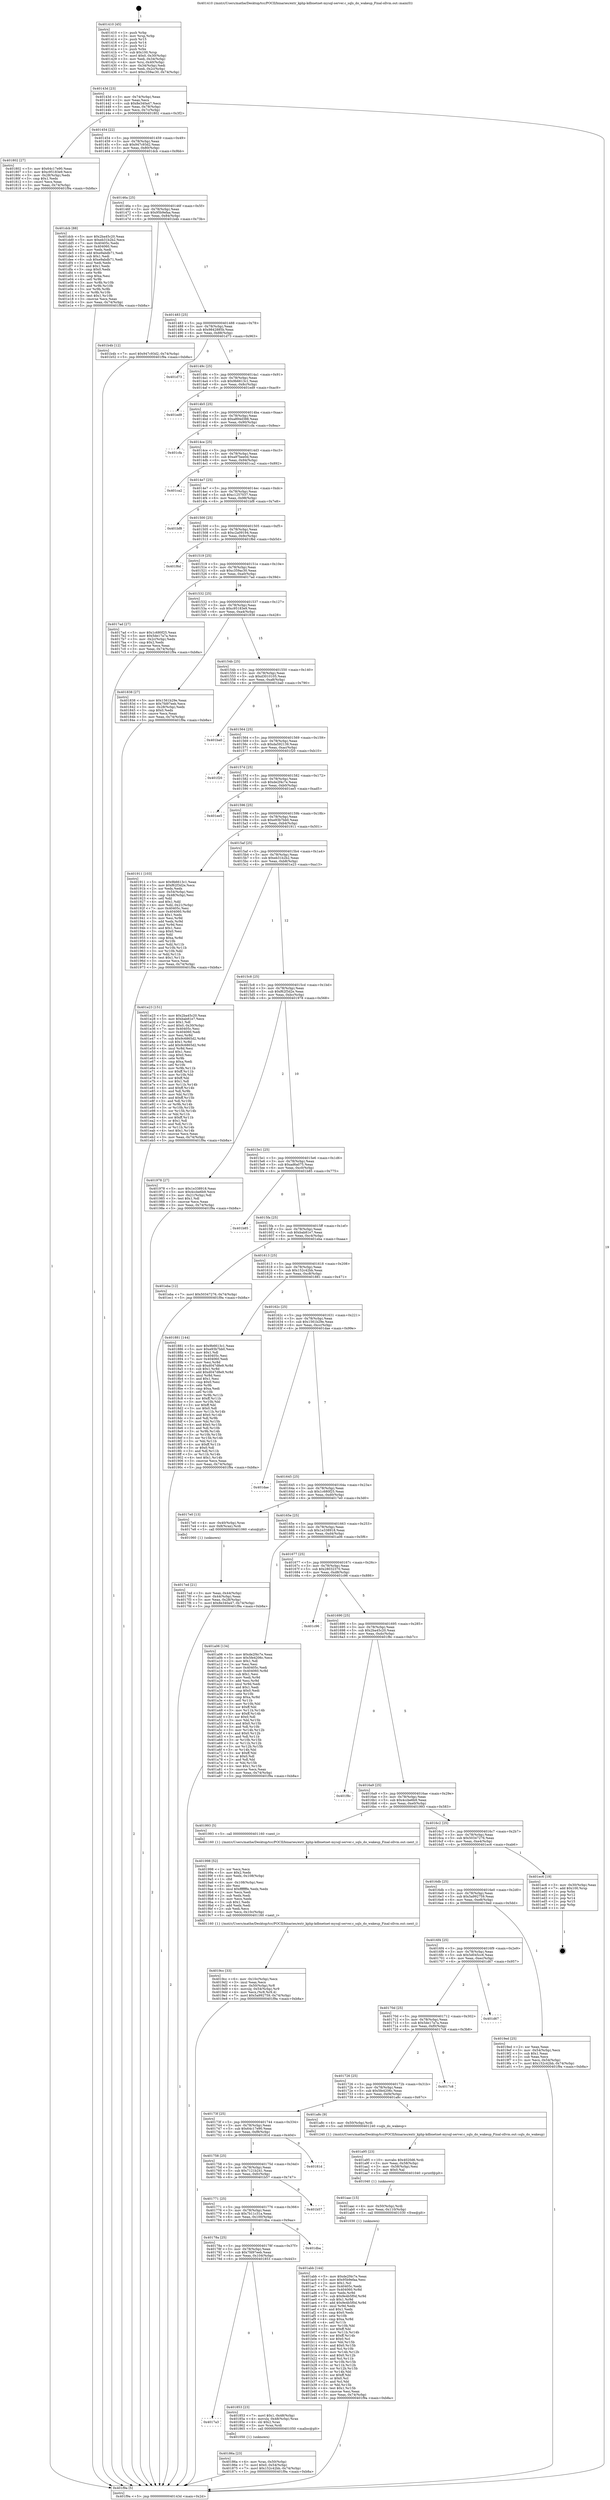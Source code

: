 digraph "0x401410" {
  label = "0x401410 (/mnt/c/Users/mathe/Desktop/tcc/POCII/binaries/extr_kphp-kdbnetnet-mysql-server.c_sqls_do_wakeup_Final-ollvm.out::main(0))"
  labelloc = "t"
  node[shape=record]

  Entry [label="",width=0.3,height=0.3,shape=circle,fillcolor=black,style=filled]
  "0x40143d" [label="{
     0x40143d [23]\l
     | [instrs]\l
     &nbsp;&nbsp;0x40143d \<+3\>: mov -0x74(%rbp),%eax\l
     &nbsp;&nbsp;0x401440 \<+2\>: mov %eax,%ecx\l
     &nbsp;&nbsp;0x401442 \<+6\>: sub $0x8e340a47,%ecx\l
     &nbsp;&nbsp;0x401448 \<+3\>: mov %eax,-0x78(%rbp)\l
     &nbsp;&nbsp;0x40144b \<+3\>: mov %ecx,-0x7c(%rbp)\l
     &nbsp;&nbsp;0x40144e \<+6\>: je 0000000000401802 \<main+0x3f2\>\l
  }"]
  "0x401802" [label="{
     0x401802 [27]\l
     | [instrs]\l
     &nbsp;&nbsp;0x401802 \<+5\>: mov $0x64c17e90,%eax\l
     &nbsp;&nbsp;0x401807 \<+5\>: mov $0xc95183e9,%ecx\l
     &nbsp;&nbsp;0x40180c \<+3\>: mov -0x28(%rbp),%edx\l
     &nbsp;&nbsp;0x40180f \<+3\>: cmp $0x1,%edx\l
     &nbsp;&nbsp;0x401812 \<+3\>: cmovl %ecx,%eax\l
     &nbsp;&nbsp;0x401815 \<+3\>: mov %eax,-0x74(%rbp)\l
     &nbsp;&nbsp;0x401818 \<+5\>: jmp 0000000000401f9a \<main+0xb8a\>\l
  }"]
  "0x401454" [label="{
     0x401454 [22]\l
     | [instrs]\l
     &nbsp;&nbsp;0x401454 \<+5\>: jmp 0000000000401459 \<main+0x49\>\l
     &nbsp;&nbsp;0x401459 \<+3\>: mov -0x78(%rbp),%eax\l
     &nbsp;&nbsp;0x40145c \<+5\>: sub $0x947c93d2,%eax\l
     &nbsp;&nbsp;0x401461 \<+3\>: mov %eax,-0x80(%rbp)\l
     &nbsp;&nbsp;0x401464 \<+6\>: je 0000000000401dcb \<main+0x9bb\>\l
  }"]
  Exit [label="",width=0.3,height=0.3,shape=circle,fillcolor=black,style=filled,peripheries=2]
  "0x401dcb" [label="{
     0x401dcb [88]\l
     | [instrs]\l
     &nbsp;&nbsp;0x401dcb \<+5\>: mov $0x2ba45c20,%eax\l
     &nbsp;&nbsp;0x401dd0 \<+5\>: mov $0xeb31b2b2,%ecx\l
     &nbsp;&nbsp;0x401dd5 \<+7\>: mov 0x40405c,%edx\l
     &nbsp;&nbsp;0x401ddc \<+7\>: mov 0x404060,%esi\l
     &nbsp;&nbsp;0x401de3 \<+2\>: mov %edx,%edi\l
     &nbsp;&nbsp;0x401de5 \<+6\>: add $0xe9abdb71,%edi\l
     &nbsp;&nbsp;0x401deb \<+3\>: sub $0x1,%edi\l
     &nbsp;&nbsp;0x401dee \<+6\>: sub $0xe9abdb71,%edi\l
     &nbsp;&nbsp;0x401df4 \<+3\>: imul %edi,%edx\l
     &nbsp;&nbsp;0x401df7 \<+3\>: and $0x1,%edx\l
     &nbsp;&nbsp;0x401dfa \<+3\>: cmp $0x0,%edx\l
     &nbsp;&nbsp;0x401dfd \<+4\>: sete %r8b\l
     &nbsp;&nbsp;0x401e01 \<+3\>: cmp $0xa,%esi\l
     &nbsp;&nbsp;0x401e04 \<+4\>: setl %r9b\l
     &nbsp;&nbsp;0x401e08 \<+3\>: mov %r8b,%r10b\l
     &nbsp;&nbsp;0x401e0b \<+3\>: and %r9b,%r10b\l
     &nbsp;&nbsp;0x401e0e \<+3\>: xor %r9b,%r8b\l
     &nbsp;&nbsp;0x401e11 \<+3\>: or %r8b,%r10b\l
     &nbsp;&nbsp;0x401e14 \<+4\>: test $0x1,%r10b\l
     &nbsp;&nbsp;0x401e18 \<+3\>: cmovne %ecx,%eax\l
     &nbsp;&nbsp;0x401e1b \<+3\>: mov %eax,-0x74(%rbp)\l
     &nbsp;&nbsp;0x401e1e \<+5\>: jmp 0000000000401f9a \<main+0xb8a\>\l
  }"]
  "0x40146a" [label="{
     0x40146a [25]\l
     | [instrs]\l
     &nbsp;&nbsp;0x40146a \<+5\>: jmp 000000000040146f \<main+0x5f\>\l
     &nbsp;&nbsp;0x40146f \<+3\>: mov -0x78(%rbp),%eax\l
     &nbsp;&nbsp;0x401472 \<+5\>: sub $0x95b9efaa,%eax\l
     &nbsp;&nbsp;0x401477 \<+6\>: mov %eax,-0x84(%rbp)\l
     &nbsp;&nbsp;0x40147d \<+6\>: je 0000000000401b4b \<main+0x73b\>\l
  }"]
  "0x401abb" [label="{
     0x401abb [144]\l
     | [instrs]\l
     &nbsp;&nbsp;0x401abb \<+5\>: mov $0xde2f4c7e,%eax\l
     &nbsp;&nbsp;0x401ac0 \<+5\>: mov $0x95b9efaa,%esi\l
     &nbsp;&nbsp;0x401ac5 \<+2\>: mov $0x1,%cl\l
     &nbsp;&nbsp;0x401ac7 \<+7\>: mov 0x40405c,%edx\l
     &nbsp;&nbsp;0x401ace \<+8\>: mov 0x404060,%r8d\l
     &nbsp;&nbsp;0x401ad6 \<+3\>: mov %edx,%r9d\l
     &nbsp;&nbsp;0x401ad9 \<+7\>: sub $0x9e4b5f0d,%r9d\l
     &nbsp;&nbsp;0x401ae0 \<+4\>: sub $0x1,%r9d\l
     &nbsp;&nbsp;0x401ae4 \<+7\>: add $0x9e4b5f0d,%r9d\l
     &nbsp;&nbsp;0x401aeb \<+4\>: imul %r9d,%edx\l
     &nbsp;&nbsp;0x401aef \<+3\>: and $0x1,%edx\l
     &nbsp;&nbsp;0x401af2 \<+3\>: cmp $0x0,%edx\l
     &nbsp;&nbsp;0x401af5 \<+4\>: sete %r10b\l
     &nbsp;&nbsp;0x401af9 \<+4\>: cmp $0xa,%r8d\l
     &nbsp;&nbsp;0x401afd \<+4\>: setl %r11b\l
     &nbsp;&nbsp;0x401b01 \<+3\>: mov %r10b,%bl\l
     &nbsp;&nbsp;0x401b04 \<+3\>: xor $0xff,%bl\l
     &nbsp;&nbsp;0x401b07 \<+3\>: mov %r11b,%r14b\l
     &nbsp;&nbsp;0x401b0a \<+4\>: xor $0xff,%r14b\l
     &nbsp;&nbsp;0x401b0e \<+3\>: xor $0x0,%cl\l
     &nbsp;&nbsp;0x401b11 \<+3\>: mov %bl,%r15b\l
     &nbsp;&nbsp;0x401b14 \<+4\>: and $0x0,%r15b\l
     &nbsp;&nbsp;0x401b18 \<+3\>: and %cl,%r10b\l
     &nbsp;&nbsp;0x401b1b \<+3\>: mov %r14b,%r12b\l
     &nbsp;&nbsp;0x401b1e \<+4\>: and $0x0,%r12b\l
     &nbsp;&nbsp;0x401b22 \<+3\>: and %cl,%r11b\l
     &nbsp;&nbsp;0x401b25 \<+3\>: or %r10b,%r15b\l
     &nbsp;&nbsp;0x401b28 \<+3\>: or %r11b,%r12b\l
     &nbsp;&nbsp;0x401b2b \<+3\>: xor %r12b,%r15b\l
     &nbsp;&nbsp;0x401b2e \<+3\>: or %r14b,%bl\l
     &nbsp;&nbsp;0x401b31 \<+3\>: xor $0xff,%bl\l
     &nbsp;&nbsp;0x401b34 \<+3\>: or $0x0,%cl\l
     &nbsp;&nbsp;0x401b37 \<+2\>: and %cl,%bl\l
     &nbsp;&nbsp;0x401b39 \<+3\>: or %bl,%r15b\l
     &nbsp;&nbsp;0x401b3c \<+4\>: test $0x1,%r15b\l
     &nbsp;&nbsp;0x401b40 \<+3\>: cmovne %esi,%eax\l
     &nbsp;&nbsp;0x401b43 \<+3\>: mov %eax,-0x74(%rbp)\l
     &nbsp;&nbsp;0x401b46 \<+5\>: jmp 0000000000401f9a \<main+0xb8a\>\l
  }"]
  "0x401b4b" [label="{
     0x401b4b [12]\l
     | [instrs]\l
     &nbsp;&nbsp;0x401b4b \<+7\>: movl $0x947c93d2,-0x74(%rbp)\l
     &nbsp;&nbsp;0x401b52 \<+5\>: jmp 0000000000401f9a \<main+0xb8a\>\l
  }"]
  "0x401483" [label="{
     0x401483 [25]\l
     | [instrs]\l
     &nbsp;&nbsp;0x401483 \<+5\>: jmp 0000000000401488 \<main+0x78\>\l
     &nbsp;&nbsp;0x401488 \<+3\>: mov -0x78(%rbp),%eax\l
     &nbsp;&nbsp;0x40148b \<+5\>: sub $0x9842885b,%eax\l
     &nbsp;&nbsp;0x401490 \<+6\>: mov %eax,-0x88(%rbp)\l
     &nbsp;&nbsp;0x401496 \<+6\>: je 0000000000401d73 \<main+0x963\>\l
  }"]
  "0x401aac" [label="{
     0x401aac [15]\l
     | [instrs]\l
     &nbsp;&nbsp;0x401aac \<+4\>: mov -0x50(%rbp),%rdi\l
     &nbsp;&nbsp;0x401ab0 \<+6\>: mov %eax,-0x110(%rbp)\l
     &nbsp;&nbsp;0x401ab6 \<+5\>: call 0000000000401030 \<free@plt\>\l
     | [calls]\l
     &nbsp;&nbsp;0x401030 \{1\} (unknown)\l
  }"]
  "0x401d73" [label="{
     0x401d73\l
  }", style=dashed]
  "0x40149c" [label="{
     0x40149c [25]\l
     | [instrs]\l
     &nbsp;&nbsp;0x40149c \<+5\>: jmp 00000000004014a1 \<main+0x91\>\l
     &nbsp;&nbsp;0x4014a1 \<+3\>: mov -0x78(%rbp),%eax\l
     &nbsp;&nbsp;0x4014a4 \<+5\>: sub $0x9b6613c1,%eax\l
     &nbsp;&nbsp;0x4014a9 \<+6\>: mov %eax,-0x8c(%rbp)\l
     &nbsp;&nbsp;0x4014af \<+6\>: je 0000000000401ed9 \<main+0xac9\>\l
  }"]
  "0x401a95" [label="{
     0x401a95 [23]\l
     | [instrs]\l
     &nbsp;&nbsp;0x401a95 \<+10\>: movabs $0x4020d6,%rdi\l
     &nbsp;&nbsp;0x401a9f \<+3\>: mov %eax,-0x58(%rbp)\l
     &nbsp;&nbsp;0x401aa2 \<+3\>: mov -0x58(%rbp),%esi\l
     &nbsp;&nbsp;0x401aa5 \<+2\>: mov $0x0,%al\l
     &nbsp;&nbsp;0x401aa7 \<+5\>: call 0000000000401040 \<printf@plt\>\l
     | [calls]\l
     &nbsp;&nbsp;0x401040 \{1\} (unknown)\l
  }"]
  "0x401ed9" [label="{
     0x401ed9\l
  }", style=dashed]
  "0x4014b5" [label="{
     0x4014b5 [25]\l
     | [instrs]\l
     &nbsp;&nbsp;0x4014b5 \<+5\>: jmp 00000000004014ba \<main+0xaa\>\l
     &nbsp;&nbsp;0x4014ba \<+3\>: mov -0x78(%rbp),%eax\l
     &nbsp;&nbsp;0x4014bd \<+5\>: sub $0xa894d388,%eax\l
     &nbsp;&nbsp;0x4014c2 \<+6\>: mov %eax,-0x90(%rbp)\l
     &nbsp;&nbsp;0x4014c8 \<+6\>: je 0000000000401cfa \<main+0x8ea\>\l
  }"]
  "0x4019cc" [label="{
     0x4019cc [33]\l
     | [instrs]\l
     &nbsp;&nbsp;0x4019cc \<+6\>: mov -0x10c(%rbp),%ecx\l
     &nbsp;&nbsp;0x4019d2 \<+3\>: imul %eax,%ecx\l
     &nbsp;&nbsp;0x4019d5 \<+4\>: mov -0x50(%rbp),%r8\l
     &nbsp;&nbsp;0x4019d9 \<+4\>: movslq -0x54(%rbp),%r9\l
     &nbsp;&nbsp;0x4019dd \<+4\>: mov %ecx,(%r8,%r9,4)\l
     &nbsp;&nbsp;0x4019e1 \<+7\>: movl $0x5a992759,-0x74(%rbp)\l
     &nbsp;&nbsp;0x4019e8 \<+5\>: jmp 0000000000401f9a \<main+0xb8a\>\l
  }"]
  "0x401cfa" [label="{
     0x401cfa\l
  }", style=dashed]
  "0x4014ce" [label="{
     0x4014ce [25]\l
     | [instrs]\l
     &nbsp;&nbsp;0x4014ce \<+5\>: jmp 00000000004014d3 \<main+0xc3\>\l
     &nbsp;&nbsp;0x4014d3 \<+3\>: mov -0x78(%rbp),%eax\l
     &nbsp;&nbsp;0x4014d6 \<+5\>: sub $0xa97bee0d,%eax\l
     &nbsp;&nbsp;0x4014db \<+6\>: mov %eax,-0x94(%rbp)\l
     &nbsp;&nbsp;0x4014e1 \<+6\>: je 0000000000401ca2 \<main+0x892\>\l
  }"]
  "0x401998" [label="{
     0x401998 [52]\l
     | [instrs]\l
     &nbsp;&nbsp;0x401998 \<+2\>: xor %ecx,%ecx\l
     &nbsp;&nbsp;0x40199a \<+5\>: mov $0x2,%edx\l
     &nbsp;&nbsp;0x40199f \<+6\>: mov %edx,-0x108(%rbp)\l
     &nbsp;&nbsp;0x4019a5 \<+1\>: cltd\l
     &nbsp;&nbsp;0x4019a6 \<+6\>: mov -0x108(%rbp),%esi\l
     &nbsp;&nbsp;0x4019ac \<+2\>: idiv %esi\l
     &nbsp;&nbsp;0x4019ae \<+6\>: imul $0xfffffffe,%edx,%edx\l
     &nbsp;&nbsp;0x4019b4 \<+2\>: mov %ecx,%edi\l
     &nbsp;&nbsp;0x4019b6 \<+2\>: sub %edx,%edi\l
     &nbsp;&nbsp;0x4019b8 \<+2\>: mov %ecx,%edx\l
     &nbsp;&nbsp;0x4019ba \<+3\>: sub $0x1,%edx\l
     &nbsp;&nbsp;0x4019bd \<+2\>: add %edx,%edi\l
     &nbsp;&nbsp;0x4019bf \<+2\>: sub %edi,%ecx\l
     &nbsp;&nbsp;0x4019c1 \<+6\>: mov %ecx,-0x10c(%rbp)\l
     &nbsp;&nbsp;0x4019c7 \<+5\>: call 0000000000401160 \<next_i\>\l
     | [calls]\l
     &nbsp;&nbsp;0x401160 \{1\} (/mnt/c/Users/mathe/Desktop/tcc/POCII/binaries/extr_kphp-kdbnetnet-mysql-server.c_sqls_do_wakeup_Final-ollvm.out::next_i)\l
  }"]
  "0x401ca2" [label="{
     0x401ca2\l
  }", style=dashed]
  "0x4014e7" [label="{
     0x4014e7 [25]\l
     | [instrs]\l
     &nbsp;&nbsp;0x4014e7 \<+5\>: jmp 00000000004014ec \<main+0xdc\>\l
     &nbsp;&nbsp;0x4014ec \<+3\>: mov -0x78(%rbp),%eax\l
     &nbsp;&nbsp;0x4014ef \<+5\>: sub $0xc1257037,%eax\l
     &nbsp;&nbsp;0x4014f4 \<+6\>: mov %eax,-0x98(%rbp)\l
     &nbsp;&nbsp;0x4014fa \<+6\>: je 0000000000401bf8 \<main+0x7e8\>\l
  }"]
  "0x40186a" [label="{
     0x40186a [23]\l
     | [instrs]\l
     &nbsp;&nbsp;0x40186a \<+4\>: mov %rax,-0x50(%rbp)\l
     &nbsp;&nbsp;0x40186e \<+7\>: movl $0x0,-0x54(%rbp)\l
     &nbsp;&nbsp;0x401875 \<+7\>: movl $0x152c42bb,-0x74(%rbp)\l
     &nbsp;&nbsp;0x40187c \<+5\>: jmp 0000000000401f9a \<main+0xb8a\>\l
  }"]
  "0x401bf8" [label="{
     0x401bf8\l
  }", style=dashed]
  "0x401500" [label="{
     0x401500 [25]\l
     | [instrs]\l
     &nbsp;&nbsp;0x401500 \<+5\>: jmp 0000000000401505 \<main+0xf5\>\l
     &nbsp;&nbsp;0x401505 \<+3\>: mov -0x78(%rbp),%eax\l
     &nbsp;&nbsp;0x401508 \<+5\>: sub $0xc2a09194,%eax\l
     &nbsp;&nbsp;0x40150d \<+6\>: mov %eax,-0x9c(%rbp)\l
     &nbsp;&nbsp;0x401513 \<+6\>: je 0000000000401f6d \<main+0xb5d\>\l
  }"]
  "0x4017a3" [label="{
     0x4017a3\l
  }", style=dashed]
  "0x401f6d" [label="{
     0x401f6d\l
  }", style=dashed]
  "0x401519" [label="{
     0x401519 [25]\l
     | [instrs]\l
     &nbsp;&nbsp;0x401519 \<+5\>: jmp 000000000040151e \<main+0x10e\>\l
     &nbsp;&nbsp;0x40151e \<+3\>: mov -0x78(%rbp),%eax\l
     &nbsp;&nbsp;0x401521 \<+5\>: sub $0xc359ac30,%eax\l
     &nbsp;&nbsp;0x401526 \<+6\>: mov %eax,-0xa0(%rbp)\l
     &nbsp;&nbsp;0x40152c \<+6\>: je 00000000004017ad \<main+0x39d\>\l
  }"]
  "0x401853" [label="{
     0x401853 [23]\l
     | [instrs]\l
     &nbsp;&nbsp;0x401853 \<+7\>: movl $0x1,-0x48(%rbp)\l
     &nbsp;&nbsp;0x40185a \<+4\>: movslq -0x48(%rbp),%rax\l
     &nbsp;&nbsp;0x40185e \<+4\>: shl $0x2,%rax\l
     &nbsp;&nbsp;0x401862 \<+3\>: mov %rax,%rdi\l
     &nbsp;&nbsp;0x401865 \<+5\>: call 0000000000401050 \<malloc@plt\>\l
     | [calls]\l
     &nbsp;&nbsp;0x401050 \{1\} (unknown)\l
  }"]
  "0x4017ad" [label="{
     0x4017ad [27]\l
     | [instrs]\l
     &nbsp;&nbsp;0x4017ad \<+5\>: mov $0x1c680f25,%eax\l
     &nbsp;&nbsp;0x4017b2 \<+5\>: mov $0x5de17a7a,%ecx\l
     &nbsp;&nbsp;0x4017b7 \<+3\>: mov -0x2c(%rbp),%edx\l
     &nbsp;&nbsp;0x4017ba \<+3\>: cmp $0x2,%edx\l
     &nbsp;&nbsp;0x4017bd \<+3\>: cmovne %ecx,%eax\l
     &nbsp;&nbsp;0x4017c0 \<+3\>: mov %eax,-0x74(%rbp)\l
     &nbsp;&nbsp;0x4017c3 \<+5\>: jmp 0000000000401f9a \<main+0xb8a\>\l
  }"]
  "0x401532" [label="{
     0x401532 [25]\l
     | [instrs]\l
     &nbsp;&nbsp;0x401532 \<+5\>: jmp 0000000000401537 \<main+0x127\>\l
     &nbsp;&nbsp;0x401537 \<+3\>: mov -0x78(%rbp),%eax\l
     &nbsp;&nbsp;0x40153a \<+5\>: sub $0xc95183e9,%eax\l
     &nbsp;&nbsp;0x40153f \<+6\>: mov %eax,-0xa4(%rbp)\l
     &nbsp;&nbsp;0x401545 \<+6\>: je 0000000000401838 \<main+0x428\>\l
  }"]
  "0x401f9a" [label="{
     0x401f9a [5]\l
     | [instrs]\l
     &nbsp;&nbsp;0x401f9a \<+5\>: jmp 000000000040143d \<main+0x2d\>\l
  }"]
  "0x401410" [label="{
     0x401410 [45]\l
     | [instrs]\l
     &nbsp;&nbsp;0x401410 \<+1\>: push %rbp\l
     &nbsp;&nbsp;0x401411 \<+3\>: mov %rsp,%rbp\l
     &nbsp;&nbsp;0x401414 \<+2\>: push %r15\l
     &nbsp;&nbsp;0x401416 \<+2\>: push %r14\l
     &nbsp;&nbsp;0x401418 \<+2\>: push %r12\l
     &nbsp;&nbsp;0x40141a \<+1\>: push %rbx\l
     &nbsp;&nbsp;0x40141b \<+7\>: sub $0x100,%rsp\l
     &nbsp;&nbsp;0x401422 \<+7\>: movl $0x0,-0x30(%rbp)\l
     &nbsp;&nbsp;0x401429 \<+3\>: mov %edi,-0x34(%rbp)\l
     &nbsp;&nbsp;0x40142c \<+4\>: mov %rsi,-0x40(%rbp)\l
     &nbsp;&nbsp;0x401430 \<+3\>: mov -0x34(%rbp),%edi\l
     &nbsp;&nbsp;0x401433 \<+3\>: mov %edi,-0x2c(%rbp)\l
     &nbsp;&nbsp;0x401436 \<+7\>: movl $0xc359ac30,-0x74(%rbp)\l
  }"]
  "0x40178a" [label="{
     0x40178a [25]\l
     | [instrs]\l
     &nbsp;&nbsp;0x40178a \<+5\>: jmp 000000000040178f \<main+0x37f\>\l
     &nbsp;&nbsp;0x40178f \<+3\>: mov -0x78(%rbp),%eax\l
     &nbsp;&nbsp;0x401792 \<+5\>: sub $0x7fd97eeb,%eax\l
     &nbsp;&nbsp;0x401797 \<+6\>: mov %eax,-0x104(%rbp)\l
     &nbsp;&nbsp;0x40179d \<+6\>: je 0000000000401853 \<main+0x443\>\l
  }"]
  "0x401838" [label="{
     0x401838 [27]\l
     | [instrs]\l
     &nbsp;&nbsp;0x401838 \<+5\>: mov $0x1561b29e,%eax\l
     &nbsp;&nbsp;0x40183d \<+5\>: mov $0x7fd97eeb,%ecx\l
     &nbsp;&nbsp;0x401842 \<+3\>: mov -0x28(%rbp),%edx\l
     &nbsp;&nbsp;0x401845 \<+3\>: cmp $0x0,%edx\l
     &nbsp;&nbsp;0x401848 \<+3\>: cmove %ecx,%eax\l
     &nbsp;&nbsp;0x40184b \<+3\>: mov %eax,-0x74(%rbp)\l
     &nbsp;&nbsp;0x40184e \<+5\>: jmp 0000000000401f9a \<main+0xb8a\>\l
  }"]
  "0x40154b" [label="{
     0x40154b [25]\l
     | [instrs]\l
     &nbsp;&nbsp;0x40154b \<+5\>: jmp 0000000000401550 \<main+0x140\>\l
     &nbsp;&nbsp;0x401550 \<+3\>: mov -0x78(%rbp),%eax\l
     &nbsp;&nbsp;0x401553 \<+5\>: sub $0xd3010105,%eax\l
     &nbsp;&nbsp;0x401558 \<+6\>: mov %eax,-0xa8(%rbp)\l
     &nbsp;&nbsp;0x40155e \<+6\>: je 0000000000401ba0 \<main+0x790\>\l
  }"]
  "0x401dba" [label="{
     0x401dba\l
  }", style=dashed]
  "0x401ba0" [label="{
     0x401ba0\l
  }", style=dashed]
  "0x401564" [label="{
     0x401564 [25]\l
     | [instrs]\l
     &nbsp;&nbsp;0x401564 \<+5\>: jmp 0000000000401569 \<main+0x159\>\l
     &nbsp;&nbsp;0x401569 \<+3\>: mov -0x78(%rbp),%eax\l
     &nbsp;&nbsp;0x40156c \<+5\>: sub $0xda592139,%eax\l
     &nbsp;&nbsp;0x401571 \<+6\>: mov %eax,-0xac(%rbp)\l
     &nbsp;&nbsp;0x401577 \<+6\>: je 0000000000401f20 \<main+0xb10\>\l
  }"]
  "0x401771" [label="{
     0x401771 [25]\l
     | [instrs]\l
     &nbsp;&nbsp;0x401771 \<+5\>: jmp 0000000000401776 \<main+0x366\>\l
     &nbsp;&nbsp;0x401776 \<+3\>: mov -0x78(%rbp),%eax\l
     &nbsp;&nbsp;0x401779 \<+5\>: sub $0x7b11c31a,%eax\l
     &nbsp;&nbsp;0x40177e \<+6\>: mov %eax,-0x100(%rbp)\l
     &nbsp;&nbsp;0x401784 \<+6\>: je 0000000000401dba \<main+0x9aa\>\l
  }"]
  "0x401f20" [label="{
     0x401f20\l
  }", style=dashed]
  "0x40157d" [label="{
     0x40157d [25]\l
     | [instrs]\l
     &nbsp;&nbsp;0x40157d \<+5\>: jmp 0000000000401582 \<main+0x172\>\l
     &nbsp;&nbsp;0x401582 \<+3\>: mov -0x78(%rbp),%eax\l
     &nbsp;&nbsp;0x401585 \<+5\>: sub $0xde2f4c7e,%eax\l
     &nbsp;&nbsp;0x40158a \<+6\>: mov %eax,-0xb0(%rbp)\l
     &nbsp;&nbsp;0x401590 \<+6\>: je 0000000000401ee5 \<main+0xad5\>\l
  }"]
  "0x401b57" [label="{
     0x401b57\l
  }", style=dashed]
  "0x401ee5" [label="{
     0x401ee5\l
  }", style=dashed]
  "0x401596" [label="{
     0x401596 [25]\l
     | [instrs]\l
     &nbsp;&nbsp;0x401596 \<+5\>: jmp 000000000040159b \<main+0x18b\>\l
     &nbsp;&nbsp;0x40159b \<+3\>: mov -0x78(%rbp),%eax\l
     &nbsp;&nbsp;0x40159e \<+5\>: sub $0xe93b7bb0,%eax\l
     &nbsp;&nbsp;0x4015a3 \<+6\>: mov %eax,-0xb4(%rbp)\l
     &nbsp;&nbsp;0x4015a9 \<+6\>: je 0000000000401911 \<main+0x501\>\l
  }"]
  "0x401758" [label="{
     0x401758 [25]\l
     | [instrs]\l
     &nbsp;&nbsp;0x401758 \<+5\>: jmp 000000000040175d \<main+0x34d\>\l
     &nbsp;&nbsp;0x40175d \<+3\>: mov -0x78(%rbp),%eax\l
     &nbsp;&nbsp;0x401760 \<+5\>: sub $0x7121b241,%eax\l
     &nbsp;&nbsp;0x401765 \<+6\>: mov %eax,-0xfc(%rbp)\l
     &nbsp;&nbsp;0x40176b \<+6\>: je 0000000000401b57 \<main+0x747\>\l
  }"]
  "0x401911" [label="{
     0x401911 [103]\l
     | [instrs]\l
     &nbsp;&nbsp;0x401911 \<+5\>: mov $0x9b6613c1,%eax\l
     &nbsp;&nbsp;0x401916 \<+5\>: mov $0xf62f3d2e,%ecx\l
     &nbsp;&nbsp;0x40191b \<+2\>: xor %edx,%edx\l
     &nbsp;&nbsp;0x40191d \<+3\>: mov -0x54(%rbp),%esi\l
     &nbsp;&nbsp;0x401920 \<+3\>: cmp -0x48(%rbp),%esi\l
     &nbsp;&nbsp;0x401923 \<+4\>: setl %dil\l
     &nbsp;&nbsp;0x401927 \<+4\>: and $0x1,%dil\l
     &nbsp;&nbsp;0x40192b \<+4\>: mov %dil,-0x21(%rbp)\l
     &nbsp;&nbsp;0x40192f \<+7\>: mov 0x40405c,%esi\l
     &nbsp;&nbsp;0x401936 \<+8\>: mov 0x404060,%r8d\l
     &nbsp;&nbsp;0x40193e \<+3\>: sub $0x1,%edx\l
     &nbsp;&nbsp;0x401941 \<+3\>: mov %esi,%r9d\l
     &nbsp;&nbsp;0x401944 \<+3\>: add %edx,%r9d\l
     &nbsp;&nbsp;0x401947 \<+4\>: imul %r9d,%esi\l
     &nbsp;&nbsp;0x40194b \<+3\>: and $0x1,%esi\l
     &nbsp;&nbsp;0x40194e \<+3\>: cmp $0x0,%esi\l
     &nbsp;&nbsp;0x401951 \<+4\>: sete %dil\l
     &nbsp;&nbsp;0x401955 \<+4\>: cmp $0xa,%r8d\l
     &nbsp;&nbsp;0x401959 \<+4\>: setl %r10b\l
     &nbsp;&nbsp;0x40195d \<+3\>: mov %dil,%r11b\l
     &nbsp;&nbsp;0x401960 \<+3\>: and %r10b,%r11b\l
     &nbsp;&nbsp;0x401963 \<+3\>: xor %r10b,%dil\l
     &nbsp;&nbsp;0x401966 \<+3\>: or %dil,%r11b\l
     &nbsp;&nbsp;0x401969 \<+4\>: test $0x1,%r11b\l
     &nbsp;&nbsp;0x40196d \<+3\>: cmovne %ecx,%eax\l
     &nbsp;&nbsp;0x401970 \<+3\>: mov %eax,-0x74(%rbp)\l
     &nbsp;&nbsp;0x401973 \<+5\>: jmp 0000000000401f9a \<main+0xb8a\>\l
  }"]
  "0x4015af" [label="{
     0x4015af [25]\l
     | [instrs]\l
     &nbsp;&nbsp;0x4015af \<+5\>: jmp 00000000004015b4 \<main+0x1a4\>\l
     &nbsp;&nbsp;0x4015b4 \<+3\>: mov -0x78(%rbp),%eax\l
     &nbsp;&nbsp;0x4015b7 \<+5\>: sub $0xeb31b2b2,%eax\l
     &nbsp;&nbsp;0x4015bc \<+6\>: mov %eax,-0xb8(%rbp)\l
     &nbsp;&nbsp;0x4015c2 \<+6\>: je 0000000000401e23 \<main+0xa13\>\l
  }"]
  "0x40181d" [label="{
     0x40181d\l
  }", style=dashed]
  "0x401e23" [label="{
     0x401e23 [151]\l
     | [instrs]\l
     &nbsp;&nbsp;0x401e23 \<+5\>: mov $0x2ba45c20,%eax\l
     &nbsp;&nbsp;0x401e28 \<+5\>: mov $0xbab81e7,%ecx\l
     &nbsp;&nbsp;0x401e2d \<+2\>: mov $0x1,%dl\l
     &nbsp;&nbsp;0x401e2f \<+7\>: movl $0x0,-0x30(%rbp)\l
     &nbsp;&nbsp;0x401e36 \<+7\>: mov 0x40405c,%esi\l
     &nbsp;&nbsp;0x401e3d \<+7\>: mov 0x404060,%edi\l
     &nbsp;&nbsp;0x401e44 \<+3\>: mov %esi,%r8d\l
     &nbsp;&nbsp;0x401e47 \<+7\>: sub $0x9c6865d2,%r8d\l
     &nbsp;&nbsp;0x401e4e \<+4\>: sub $0x1,%r8d\l
     &nbsp;&nbsp;0x401e52 \<+7\>: add $0x9c6865d2,%r8d\l
     &nbsp;&nbsp;0x401e59 \<+4\>: imul %r8d,%esi\l
     &nbsp;&nbsp;0x401e5d \<+3\>: and $0x1,%esi\l
     &nbsp;&nbsp;0x401e60 \<+3\>: cmp $0x0,%esi\l
     &nbsp;&nbsp;0x401e63 \<+4\>: sete %r9b\l
     &nbsp;&nbsp;0x401e67 \<+3\>: cmp $0xa,%edi\l
     &nbsp;&nbsp;0x401e6a \<+4\>: setl %r10b\l
     &nbsp;&nbsp;0x401e6e \<+3\>: mov %r9b,%r11b\l
     &nbsp;&nbsp;0x401e71 \<+4\>: xor $0xff,%r11b\l
     &nbsp;&nbsp;0x401e75 \<+3\>: mov %r10b,%bl\l
     &nbsp;&nbsp;0x401e78 \<+3\>: xor $0xff,%bl\l
     &nbsp;&nbsp;0x401e7b \<+3\>: xor $0x1,%dl\l
     &nbsp;&nbsp;0x401e7e \<+3\>: mov %r11b,%r14b\l
     &nbsp;&nbsp;0x401e81 \<+4\>: and $0xff,%r14b\l
     &nbsp;&nbsp;0x401e85 \<+3\>: and %dl,%r9b\l
     &nbsp;&nbsp;0x401e88 \<+3\>: mov %bl,%r15b\l
     &nbsp;&nbsp;0x401e8b \<+4\>: and $0xff,%r15b\l
     &nbsp;&nbsp;0x401e8f \<+3\>: and %dl,%r10b\l
     &nbsp;&nbsp;0x401e92 \<+3\>: or %r9b,%r14b\l
     &nbsp;&nbsp;0x401e95 \<+3\>: or %r10b,%r15b\l
     &nbsp;&nbsp;0x401e98 \<+3\>: xor %r15b,%r14b\l
     &nbsp;&nbsp;0x401e9b \<+3\>: or %bl,%r11b\l
     &nbsp;&nbsp;0x401e9e \<+4\>: xor $0xff,%r11b\l
     &nbsp;&nbsp;0x401ea2 \<+3\>: or $0x1,%dl\l
     &nbsp;&nbsp;0x401ea5 \<+3\>: and %dl,%r11b\l
     &nbsp;&nbsp;0x401ea8 \<+3\>: or %r11b,%r14b\l
     &nbsp;&nbsp;0x401eab \<+4\>: test $0x1,%r14b\l
     &nbsp;&nbsp;0x401eaf \<+3\>: cmovne %ecx,%eax\l
     &nbsp;&nbsp;0x401eb2 \<+3\>: mov %eax,-0x74(%rbp)\l
     &nbsp;&nbsp;0x401eb5 \<+5\>: jmp 0000000000401f9a \<main+0xb8a\>\l
  }"]
  "0x4015c8" [label="{
     0x4015c8 [25]\l
     | [instrs]\l
     &nbsp;&nbsp;0x4015c8 \<+5\>: jmp 00000000004015cd \<main+0x1bd\>\l
     &nbsp;&nbsp;0x4015cd \<+3\>: mov -0x78(%rbp),%eax\l
     &nbsp;&nbsp;0x4015d0 \<+5\>: sub $0xf62f3d2e,%eax\l
     &nbsp;&nbsp;0x4015d5 \<+6\>: mov %eax,-0xbc(%rbp)\l
     &nbsp;&nbsp;0x4015db \<+6\>: je 0000000000401978 \<main+0x568\>\l
  }"]
  "0x40173f" [label="{
     0x40173f [25]\l
     | [instrs]\l
     &nbsp;&nbsp;0x40173f \<+5\>: jmp 0000000000401744 \<main+0x334\>\l
     &nbsp;&nbsp;0x401744 \<+3\>: mov -0x78(%rbp),%eax\l
     &nbsp;&nbsp;0x401747 \<+5\>: sub $0x64c17e90,%eax\l
     &nbsp;&nbsp;0x40174c \<+6\>: mov %eax,-0xf8(%rbp)\l
     &nbsp;&nbsp;0x401752 \<+6\>: je 000000000040181d \<main+0x40d\>\l
  }"]
  "0x401978" [label="{
     0x401978 [27]\l
     | [instrs]\l
     &nbsp;&nbsp;0x401978 \<+5\>: mov $0x1e338918,%eax\l
     &nbsp;&nbsp;0x40197d \<+5\>: mov $0x4ccbe6b9,%ecx\l
     &nbsp;&nbsp;0x401982 \<+3\>: mov -0x21(%rbp),%dl\l
     &nbsp;&nbsp;0x401985 \<+3\>: test $0x1,%dl\l
     &nbsp;&nbsp;0x401988 \<+3\>: cmovne %ecx,%eax\l
     &nbsp;&nbsp;0x40198b \<+3\>: mov %eax,-0x74(%rbp)\l
     &nbsp;&nbsp;0x40198e \<+5\>: jmp 0000000000401f9a \<main+0xb8a\>\l
  }"]
  "0x4015e1" [label="{
     0x4015e1 [25]\l
     | [instrs]\l
     &nbsp;&nbsp;0x4015e1 \<+5\>: jmp 00000000004015e6 \<main+0x1d6\>\l
     &nbsp;&nbsp;0x4015e6 \<+3\>: mov -0x78(%rbp),%eax\l
     &nbsp;&nbsp;0x4015e9 \<+5\>: sub $0xad6a075,%eax\l
     &nbsp;&nbsp;0x4015ee \<+6\>: mov %eax,-0xc0(%rbp)\l
     &nbsp;&nbsp;0x4015f4 \<+6\>: je 0000000000401b85 \<main+0x775\>\l
  }"]
  "0x401a8c" [label="{
     0x401a8c [9]\l
     | [instrs]\l
     &nbsp;&nbsp;0x401a8c \<+4\>: mov -0x50(%rbp),%rdi\l
     &nbsp;&nbsp;0x401a90 \<+5\>: call 0000000000401240 \<sqls_do_wakeup\>\l
     | [calls]\l
     &nbsp;&nbsp;0x401240 \{1\} (/mnt/c/Users/mathe/Desktop/tcc/POCII/binaries/extr_kphp-kdbnetnet-mysql-server.c_sqls_do_wakeup_Final-ollvm.out::sqls_do_wakeup)\l
  }"]
  "0x401b85" [label="{
     0x401b85\l
  }", style=dashed]
  "0x4015fa" [label="{
     0x4015fa [25]\l
     | [instrs]\l
     &nbsp;&nbsp;0x4015fa \<+5\>: jmp 00000000004015ff \<main+0x1ef\>\l
     &nbsp;&nbsp;0x4015ff \<+3\>: mov -0x78(%rbp),%eax\l
     &nbsp;&nbsp;0x401602 \<+5\>: sub $0xbab81e7,%eax\l
     &nbsp;&nbsp;0x401607 \<+6\>: mov %eax,-0xc4(%rbp)\l
     &nbsp;&nbsp;0x40160d \<+6\>: je 0000000000401eba \<main+0xaaa\>\l
  }"]
  "0x401726" [label="{
     0x401726 [25]\l
     | [instrs]\l
     &nbsp;&nbsp;0x401726 \<+5\>: jmp 000000000040172b \<main+0x31b\>\l
     &nbsp;&nbsp;0x40172b \<+3\>: mov -0x78(%rbp),%eax\l
     &nbsp;&nbsp;0x40172e \<+5\>: sub $0x5fe4206c,%eax\l
     &nbsp;&nbsp;0x401733 \<+6\>: mov %eax,-0xf4(%rbp)\l
     &nbsp;&nbsp;0x401739 \<+6\>: je 0000000000401a8c \<main+0x67c\>\l
  }"]
  "0x401eba" [label="{
     0x401eba [12]\l
     | [instrs]\l
     &nbsp;&nbsp;0x401eba \<+7\>: movl $0x50347276,-0x74(%rbp)\l
     &nbsp;&nbsp;0x401ec1 \<+5\>: jmp 0000000000401f9a \<main+0xb8a\>\l
  }"]
  "0x401613" [label="{
     0x401613 [25]\l
     | [instrs]\l
     &nbsp;&nbsp;0x401613 \<+5\>: jmp 0000000000401618 \<main+0x208\>\l
     &nbsp;&nbsp;0x401618 \<+3\>: mov -0x78(%rbp),%eax\l
     &nbsp;&nbsp;0x40161b \<+5\>: sub $0x152c42bb,%eax\l
     &nbsp;&nbsp;0x401620 \<+6\>: mov %eax,-0xc8(%rbp)\l
     &nbsp;&nbsp;0x401626 \<+6\>: je 0000000000401881 \<main+0x471\>\l
  }"]
  "0x4017c8" [label="{
     0x4017c8\l
  }", style=dashed]
  "0x401881" [label="{
     0x401881 [144]\l
     | [instrs]\l
     &nbsp;&nbsp;0x401881 \<+5\>: mov $0x9b6613c1,%eax\l
     &nbsp;&nbsp;0x401886 \<+5\>: mov $0xe93b7bb0,%ecx\l
     &nbsp;&nbsp;0x40188b \<+2\>: mov $0x1,%dl\l
     &nbsp;&nbsp;0x40188d \<+7\>: mov 0x40405c,%esi\l
     &nbsp;&nbsp;0x401894 \<+7\>: mov 0x404060,%edi\l
     &nbsp;&nbsp;0x40189b \<+3\>: mov %esi,%r8d\l
     &nbsp;&nbsp;0x40189e \<+7\>: sub $0xd047d8e9,%r8d\l
     &nbsp;&nbsp;0x4018a5 \<+4\>: sub $0x1,%r8d\l
     &nbsp;&nbsp;0x4018a9 \<+7\>: add $0xd047d8e9,%r8d\l
     &nbsp;&nbsp;0x4018b0 \<+4\>: imul %r8d,%esi\l
     &nbsp;&nbsp;0x4018b4 \<+3\>: and $0x1,%esi\l
     &nbsp;&nbsp;0x4018b7 \<+3\>: cmp $0x0,%esi\l
     &nbsp;&nbsp;0x4018ba \<+4\>: sete %r9b\l
     &nbsp;&nbsp;0x4018be \<+3\>: cmp $0xa,%edi\l
     &nbsp;&nbsp;0x4018c1 \<+4\>: setl %r10b\l
     &nbsp;&nbsp;0x4018c5 \<+3\>: mov %r9b,%r11b\l
     &nbsp;&nbsp;0x4018c8 \<+4\>: xor $0xff,%r11b\l
     &nbsp;&nbsp;0x4018cc \<+3\>: mov %r10b,%bl\l
     &nbsp;&nbsp;0x4018cf \<+3\>: xor $0xff,%bl\l
     &nbsp;&nbsp;0x4018d2 \<+3\>: xor $0x0,%dl\l
     &nbsp;&nbsp;0x4018d5 \<+3\>: mov %r11b,%r14b\l
     &nbsp;&nbsp;0x4018d8 \<+4\>: and $0x0,%r14b\l
     &nbsp;&nbsp;0x4018dc \<+3\>: and %dl,%r9b\l
     &nbsp;&nbsp;0x4018df \<+3\>: mov %bl,%r15b\l
     &nbsp;&nbsp;0x4018e2 \<+4\>: and $0x0,%r15b\l
     &nbsp;&nbsp;0x4018e6 \<+3\>: and %dl,%r10b\l
     &nbsp;&nbsp;0x4018e9 \<+3\>: or %r9b,%r14b\l
     &nbsp;&nbsp;0x4018ec \<+3\>: or %r10b,%r15b\l
     &nbsp;&nbsp;0x4018ef \<+3\>: xor %r15b,%r14b\l
     &nbsp;&nbsp;0x4018f2 \<+3\>: or %bl,%r11b\l
     &nbsp;&nbsp;0x4018f5 \<+4\>: xor $0xff,%r11b\l
     &nbsp;&nbsp;0x4018f9 \<+3\>: or $0x0,%dl\l
     &nbsp;&nbsp;0x4018fc \<+3\>: and %dl,%r11b\l
     &nbsp;&nbsp;0x4018ff \<+3\>: or %r11b,%r14b\l
     &nbsp;&nbsp;0x401902 \<+4\>: test $0x1,%r14b\l
     &nbsp;&nbsp;0x401906 \<+3\>: cmovne %ecx,%eax\l
     &nbsp;&nbsp;0x401909 \<+3\>: mov %eax,-0x74(%rbp)\l
     &nbsp;&nbsp;0x40190c \<+5\>: jmp 0000000000401f9a \<main+0xb8a\>\l
  }"]
  "0x40162c" [label="{
     0x40162c [25]\l
     | [instrs]\l
     &nbsp;&nbsp;0x40162c \<+5\>: jmp 0000000000401631 \<main+0x221\>\l
     &nbsp;&nbsp;0x401631 \<+3\>: mov -0x78(%rbp),%eax\l
     &nbsp;&nbsp;0x401634 \<+5\>: sub $0x1561b29e,%eax\l
     &nbsp;&nbsp;0x401639 \<+6\>: mov %eax,-0xcc(%rbp)\l
     &nbsp;&nbsp;0x40163f \<+6\>: je 0000000000401dae \<main+0x99e\>\l
  }"]
  "0x40170d" [label="{
     0x40170d [25]\l
     | [instrs]\l
     &nbsp;&nbsp;0x40170d \<+5\>: jmp 0000000000401712 \<main+0x302\>\l
     &nbsp;&nbsp;0x401712 \<+3\>: mov -0x78(%rbp),%eax\l
     &nbsp;&nbsp;0x401715 \<+5\>: sub $0x5de17a7a,%eax\l
     &nbsp;&nbsp;0x40171a \<+6\>: mov %eax,-0xf0(%rbp)\l
     &nbsp;&nbsp;0x401720 \<+6\>: je 00000000004017c8 \<main+0x3b8\>\l
  }"]
  "0x401dae" [label="{
     0x401dae\l
  }", style=dashed]
  "0x401645" [label="{
     0x401645 [25]\l
     | [instrs]\l
     &nbsp;&nbsp;0x401645 \<+5\>: jmp 000000000040164a \<main+0x23a\>\l
     &nbsp;&nbsp;0x40164a \<+3\>: mov -0x78(%rbp),%eax\l
     &nbsp;&nbsp;0x40164d \<+5\>: sub $0x1c680f25,%eax\l
     &nbsp;&nbsp;0x401652 \<+6\>: mov %eax,-0xd0(%rbp)\l
     &nbsp;&nbsp;0x401658 \<+6\>: je 00000000004017e0 \<main+0x3d0\>\l
  }"]
  "0x401d67" [label="{
     0x401d67\l
  }", style=dashed]
  "0x4017e0" [label="{
     0x4017e0 [13]\l
     | [instrs]\l
     &nbsp;&nbsp;0x4017e0 \<+4\>: mov -0x40(%rbp),%rax\l
     &nbsp;&nbsp;0x4017e4 \<+4\>: mov 0x8(%rax),%rdi\l
     &nbsp;&nbsp;0x4017e8 \<+5\>: call 0000000000401060 \<atoi@plt\>\l
     | [calls]\l
     &nbsp;&nbsp;0x401060 \{1\} (unknown)\l
  }"]
  "0x40165e" [label="{
     0x40165e [25]\l
     | [instrs]\l
     &nbsp;&nbsp;0x40165e \<+5\>: jmp 0000000000401663 \<main+0x253\>\l
     &nbsp;&nbsp;0x401663 \<+3\>: mov -0x78(%rbp),%eax\l
     &nbsp;&nbsp;0x401666 \<+5\>: sub $0x1e338918,%eax\l
     &nbsp;&nbsp;0x40166b \<+6\>: mov %eax,-0xd4(%rbp)\l
     &nbsp;&nbsp;0x401671 \<+6\>: je 0000000000401a06 \<main+0x5f6\>\l
  }"]
  "0x4017ed" [label="{
     0x4017ed [21]\l
     | [instrs]\l
     &nbsp;&nbsp;0x4017ed \<+3\>: mov %eax,-0x44(%rbp)\l
     &nbsp;&nbsp;0x4017f0 \<+3\>: mov -0x44(%rbp),%eax\l
     &nbsp;&nbsp;0x4017f3 \<+3\>: mov %eax,-0x28(%rbp)\l
     &nbsp;&nbsp;0x4017f6 \<+7\>: movl $0x8e340a47,-0x74(%rbp)\l
     &nbsp;&nbsp;0x4017fd \<+5\>: jmp 0000000000401f9a \<main+0xb8a\>\l
  }"]
  "0x4016f4" [label="{
     0x4016f4 [25]\l
     | [instrs]\l
     &nbsp;&nbsp;0x4016f4 \<+5\>: jmp 00000000004016f9 \<main+0x2e9\>\l
     &nbsp;&nbsp;0x4016f9 \<+3\>: mov -0x78(%rbp),%eax\l
     &nbsp;&nbsp;0x4016fc \<+5\>: sub $0x5d045cc6,%eax\l
     &nbsp;&nbsp;0x401701 \<+6\>: mov %eax,-0xec(%rbp)\l
     &nbsp;&nbsp;0x401707 \<+6\>: je 0000000000401d67 \<main+0x957\>\l
  }"]
  "0x401a06" [label="{
     0x401a06 [134]\l
     | [instrs]\l
     &nbsp;&nbsp;0x401a06 \<+5\>: mov $0xde2f4c7e,%eax\l
     &nbsp;&nbsp;0x401a0b \<+5\>: mov $0x5fe4206c,%ecx\l
     &nbsp;&nbsp;0x401a10 \<+2\>: mov $0x1,%dl\l
     &nbsp;&nbsp;0x401a12 \<+2\>: xor %esi,%esi\l
     &nbsp;&nbsp;0x401a14 \<+7\>: mov 0x40405c,%edi\l
     &nbsp;&nbsp;0x401a1b \<+8\>: mov 0x404060,%r8d\l
     &nbsp;&nbsp;0x401a23 \<+3\>: sub $0x1,%esi\l
     &nbsp;&nbsp;0x401a26 \<+3\>: mov %edi,%r9d\l
     &nbsp;&nbsp;0x401a29 \<+3\>: add %esi,%r9d\l
     &nbsp;&nbsp;0x401a2c \<+4\>: imul %r9d,%edi\l
     &nbsp;&nbsp;0x401a30 \<+3\>: and $0x1,%edi\l
     &nbsp;&nbsp;0x401a33 \<+3\>: cmp $0x0,%edi\l
     &nbsp;&nbsp;0x401a36 \<+4\>: sete %r10b\l
     &nbsp;&nbsp;0x401a3a \<+4\>: cmp $0xa,%r8d\l
     &nbsp;&nbsp;0x401a3e \<+4\>: setl %r11b\l
     &nbsp;&nbsp;0x401a42 \<+3\>: mov %r10b,%bl\l
     &nbsp;&nbsp;0x401a45 \<+3\>: xor $0xff,%bl\l
     &nbsp;&nbsp;0x401a48 \<+3\>: mov %r11b,%r14b\l
     &nbsp;&nbsp;0x401a4b \<+4\>: xor $0xff,%r14b\l
     &nbsp;&nbsp;0x401a4f \<+3\>: xor $0x0,%dl\l
     &nbsp;&nbsp;0x401a52 \<+3\>: mov %bl,%r15b\l
     &nbsp;&nbsp;0x401a55 \<+4\>: and $0x0,%r15b\l
     &nbsp;&nbsp;0x401a59 \<+3\>: and %dl,%r10b\l
     &nbsp;&nbsp;0x401a5c \<+3\>: mov %r14b,%r12b\l
     &nbsp;&nbsp;0x401a5f \<+4\>: and $0x0,%r12b\l
     &nbsp;&nbsp;0x401a63 \<+3\>: and %dl,%r11b\l
     &nbsp;&nbsp;0x401a66 \<+3\>: or %r10b,%r15b\l
     &nbsp;&nbsp;0x401a69 \<+3\>: or %r11b,%r12b\l
     &nbsp;&nbsp;0x401a6c \<+3\>: xor %r12b,%r15b\l
     &nbsp;&nbsp;0x401a6f \<+3\>: or %r14b,%bl\l
     &nbsp;&nbsp;0x401a72 \<+3\>: xor $0xff,%bl\l
     &nbsp;&nbsp;0x401a75 \<+3\>: or $0x0,%dl\l
     &nbsp;&nbsp;0x401a78 \<+2\>: and %dl,%bl\l
     &nbsp;&nbsp;0x401a7a \<+3\>: or %bl,%r15b\l
     &nbsp;&nbsp;0x401a7d \<+4\>: test $0x1,%r15b\l
     &nbsp;&nbsp;0x401a81 \<+3\>: cmovne %ecx,%eax\l
     &nbsp;&nbsp;0x401a84 \<+3\>: mov %eax,-0x74(%rbp)\l
     &nbsp;&nbsp;0x401a87 \<+5\>: jmp 0000000000401f9a \<main+0xb8a\>\l
  }"]
  "0x401677" [label="{
     0x401677 [25]\l
     | [instrs]\l
     &nbsp;&nbsp;0x401677 \<+5\>: jmp 000000000040167c \<main+0x26c\>\l
     &nbsp;&nbsp;0x40167c \<+3\>: mov -0x78(%rbp),%eax\l
     &nbsp;&nbsp;0x40167f \<+5\>: sub $0x28032370,%eax\l
     &nbsp;&nbsp;0x401684 \<+6\>: mov %eax,-0xd8(%rbp)\l
     &nbsp;&nbsp;0x40168a \<+6\>: je 0000000000401c96 \<main+0x886\>\l
  }"]
  "0x4019ed" [label="{
     0x4019ed [25]\l
     | [instrs]\l
     &nbsp;&nbsp;0x4019ed \<+2\>: xor %eax,%eax\l
     &nbsp;&nbsp;0x4019ef \<+3\>: mov -0x54(%rbp),%ecx\l
     &nbsp;&nbsp;0x4019f2 \<+3\>: sub $0x1,%eax\l
     &nbsp;&nbsp;0x4019f5 \<+2\>: sub %eax,%ecx\l
     &nbsp;&nbsp;0x4019f7 \<+3\>: mov %ecx,-0x54(%rbp)\l
     &nbsp;&nbsp;0x4019fa \<+7\>: movl $0x152c42bb,-0x74(%rbp)\l
     &nbsp;&nbsp;0x401a01 \<+5\>: jmp 0000000000401f9a \<main+0xb8a\>\l
  }"]
  "0x401c96" [label="{
     0x401c96\l
  }", style=dashed]
  "0x401690" [label="{
     0x401690 [25]\l
     | [instrs]\l
     &nbsp;&nbsp;0x401690 \<+5\>: jmp 0000000000401695 \<main+0x285\>\l
     &nbsp;&nbsp;0x401695 \<+3\>: mov -0x78(%rbp),%eax\l
     &nbsp;&nbsp;0x401698 \<+5\>: sub $0x2ba45c20,%eax\l
     &nbsp;&nbsp;0x40169d \<+6\>: mov %eax,-0xdc(%rbp)\l
     &nbsp;&nbsp;0x4016a3 \<+6\>: je 0000000000401f8c \<main+0xb7c\>\l
  }"]
  "0x4016db" [label="{
     0x4016db [25]\l
     | [instrs]\l
     &nbsp;&nbsp;0x4016db \<+5\>: jmp 00000000004016e0 \<main+0x2d0\>\l
     &nbsp;&nbsp;0x4016e0 \<+3\>: mov -0x78(%rbp),%eax\l
     &nbsp;&nbsp;0x4016e3 \<+5\>: sub $0x5a992759,%eax\l
     &nbsp;&nbsp;0x4016e8 \<+6\>: mov %eax,-0xe8(%rbp)\l
     &nbsp;&nbsp;0x4016ee \<+6\>: je 00000000004019ed \<main+0x5dd\>\l
  }"]
  "0x401f8c" [label="{
     0x401f8c\l
  }", style=dashed]
  "0x4016a9" [label="{
     0x4016a9 [25]\l
     | [instrs]\l
     &nbsp;&nbsp;0x4016a9 \<+5\>: jmp 00000000004016ae \<main+0x29e\>\l
     &nbsp;&nbsp;0x4016ae \<+3\>: mov -0x78(%rbp),%eax\l
     &nbsp;&nbsp;0x4016b1 \<+5\>: sub $0x4ccbe6b9,%eax\l
     &nbsp;&nbsp;0x4016b6 \<+6\>: mov %eax,-0xe0(%rbp)\l
     &nbsp;&nbsp;0x4016bc \<+6\>: je 0000000000401993 \<main+0x583\>\l
  }"]
  "0x401ec6" [label="{
     0x401ec6 [19]\l
     | [instrs]\l
     &nbsp;&nbsp;0x401ec6 \<+3\>: mov -0x30(%rbp),%eax\l
     &nbsp;&nbsp;0x401ec9 \<+7\>: add $0x100,%rsp\l
     &nbsp;&nbsp;0x401ed0 \<+1\>: pop %rbx\l
     &nbsp;&nbsp;0x401ed1 \<+2\>: pop %r12\l
     &nbsp;&nbsp;0x401ed3 \<+2\>: pop %r14\l
     &nbsp;&nbsp;0x401ed5 \<+2\>: pop %r15\l
     &nbsp;&nbsp;0x401ed7 \<+1\>: pop %rbp\l
     &nbsp;&nbsp;0x401ed8 \<+1\>: ret\l
  }"]
  "0x401993" [label="{
     0x401993 [5]\l
     | [instrs]\l
     &nbsp;&nbsp;0x401993 \<+5\>: call 0000000000401160 \<next_i\>\l
     | [calls]\l
     &nbsp;&nbsp;0x401160 \{1\} (/mnt/c/Users/mathe/Desktop/tcc/POCII/binaries/extr_kphp-kdbnetnet-mysql-server.c_sqls_do_wakeup_Final-ollvm.out::next_i)\l
  }"]
  "0x4016c2" [label="{
     0x4016c2 [25]\l
     | [instrs]\l
     &nbsp;&nbsp;0x4016c2 \<+5\>: jmp 00000000004016c7 \<main+0x2b7\>\l
     &nbsp;&nbsp;0x4016c7 \<+3\>: mov -0x78(%rbp),%eax\l
     &nbsp;&nbsp;0x4016ca \<+5\>: sub $0x50347276,%eax\l
     &nbsp;&nbsp;0x4016cf \<+6\>: mov %eax,-0xe4(%rbp)\l
     &nbsp;&nbsp;0x4016d5 \<+6\>: je 0000000000401ec6 \<main+0xab6\>\l
  }"]
  Entry -> "0x401410" [label=" 1"]
  "0x40143d" -> "0x401802" [label=" 1"]
  "0x40143d" -> "0x401454" [label=" 19"]
  "0x401ec6" -> Exit [label=" 1"]
  "0x401454" -> "0x401dcb" [label=" 1"]
  "0x401454" -> "0x40146a" [label=" 18"]
  "0x401eba" -> "0x401f9a" [label=" 1"]
  "0x40146a" -> "0x401b4b" [label=" 1"]
  "0x40146a" -> "0x401483" [label=" 17"]
  "0x401e23" -> "0x401f9a" [label=" 1"]
  "0x401483" -> "0x401d73" [label=" 0"]
  "0x401483" -> "0x40149c" [label=" 17"]
  "0x401dcb" -> "0x401f9a" [label=" 1"]
  "0x40149c" -> "0x401ed9" [label=" 0"]
  "0x40149c" -> "0x4014b5" [label=" 17"]
  "0x401b4b" -> "0x401f9a" [label=" 1"]
  "0x4014b5" -> "0x401cfa" [label=" 0"]
  "0x4014b5" -> "0x4014ce" [label=" 17"]
  "0x401abb" -> "0x401f9a" [label=" 1"]
  "0x4014ce" -> "0x401ca2" [label=" 0"]
  "0x4014ce" -> "0x4014e7" [label=" 17"]
  "0x401aac" -> "0x401abb" [label=" 1"]
  "0x4014e7" -> "0x401bf8" [label=" 0"]
  "0x4014e7" -> "0x401500" [label=" 17"]
  "0x401a95" -> "0x401aac" [label=" 1"]
  "0x401500" -> "0x401f6d" [label=" 0"]
  "0x401500" -> "0x401519" [label=" 17"]
  "0x401a8c" -> "0x401a95" [label=" 1"]
  "0x401519" -> "0x4017ad" [label=" 1"]
  "0x401519" -> "0x401532" [label=" 16"]
  "0x4017ad" -> "0x401f9a" [label=" 1"]
  "0x401410" -> "0x40143d" [label=" 1"]
  "0x401f9a" -> "0x40143d" [label=" 19"]
  "0x401a06" -> "0x401f9a" [label=" 1"]
  "0x401532" -> "0x401838" [label=" 1"]
  "0x401532" -> "0x40154b" [label=" 15"]
  "0x4019cc" -> "0x401f9a" [label=" 1"]
  "0x40154b" -> "0x401ba0" [label=" 0"]
  "0x40154b" -> "0x401564" [label=" 15"]
  "0x401998" -> "0x4019cc" [label=" 1"]
  "0x401564" -> "0x401f20" [label=" 0"]
  "0x401564" -> "0x40157d" [label=" 15"]
  "0x401978" -> "0x401f9a" [label=" 2"]
  "0x40157d" -> "0x401ee5" [label=" 0"]
  "0x40157d" -> "0x401596" [label=" 15"]
  "0x401911" -> "0x401f9a" [label=" 2"]
  "0x401596" -> "0x401911" [label=" 2"]
  "0x401596" -> "0x4015af" [label=" 13"]
  "0x40186a" -> "0x401f9a" [label=" 1"]
  "0x4015af" -> "0x401e23" [label=" 1"]
  "0x4015af" -> "0x4015c8" [label=" 12"]
  "0x401853" -> "0x40186a" [label=" 1"]
  "0x4015c8" -> "0x401978" [label=" 2"]
  "0x4015c8" -> "0x4015e1" [label=" 10"]
  "0x40178a" -> "0x401853" [label=" 1"]
  "0x4015e1" -> "0x401b85" [label=" 0"]
  "0x4015e1" -> "0x4015fa" [label=" 10"]
  "0x4019ed" -> "0x401f9a" [label=" 1"]
  "0x4015fa" -> "0x401eba" [label=" 1"]
  "0x4015fa" -> "0x401613" [label=" 9"]
  "0x401771" -> "0x401dba" [label=" 0"]
  "0x401613" -> "0x401881" [label=" 2"]
  "0x401613" -> "0x40162c" [label=" 7"]
  "0x401993" -> "0x401998" [label=" 1"]
  "0x40162c" -> "0x401dae" [label=" 0"]
  "0x40162c" -> "0x401645" [label=" 7"]
  "0x401758" -> "0x401b57" [label=" 0"]
  "0x401645" -> "0x4017e0" [label=" 1"]
  "0x401645" -> "0x40165e" [label=" 6"]
  "0x4017e0" -> "0x4017ed" [label=" 1"]
  "0x4017ed" -> "0x401f9a" [label=" 1"]
  "0x401802" -> "0x401f9a" [label=" 1"]
  "0x401838" -> "0x401f9a" [label=" 1"]
  "0x401881" -> "0x401f9a" [label=" 2"]
  "0x40165e" -> "0x401a06" [label=" 1"]
  "0x40165e" -> "0x401677" [label=" 5"]
  "0x40173f" -> "0x40181d" [label=" 0"]
  "0x401677" -> "0x401c96" [label=" 0"]
  "0x401677" -> "0x401690" [label=" 5"]
  "0x40178a" -> "0x4017a3" [label=" 0"]
  "0x401690" -> "0x401f8c" [label=" 0"]
  "0x401690" -> "0x4016a9" [label=" 5"]
  "0x401726" -> "0x401a8c" [label=" 1"]
  "0x4016a9" -> "0x401993" [label=" 1"]
  "0x4016a9" -> "0x4016c2" [label=" 4"]
  "0x401771" -> "0x40178a" [label=" 1"]
  "0x4016c2" -> "0x401ec6" [label=" 1"]
  "0x4016c2" -> "0x4016db" [label=" 3"]
  "0x401726" -> "0x40173f" [label=" 1"]
  "0x4016db" -> "0x4019ed" [label=" 1"]
  "0x4016db" -> "0x4016f4" [label=" 2"]
  "0x40173f" -> "0x401758" [label=" 1"]
  "0x4016f4" -> "0x401d67" [label=" 0"]
  "0x4016f4" -> "0x40170d" [label=" 2"]
  "0x401758" -> "0x401771" [label=" 1"]
  "0x40170d" -> "0x4017c8" [label=" 0"]
  "0x40170d" -> "0x401726" [label=" 2"]
}

